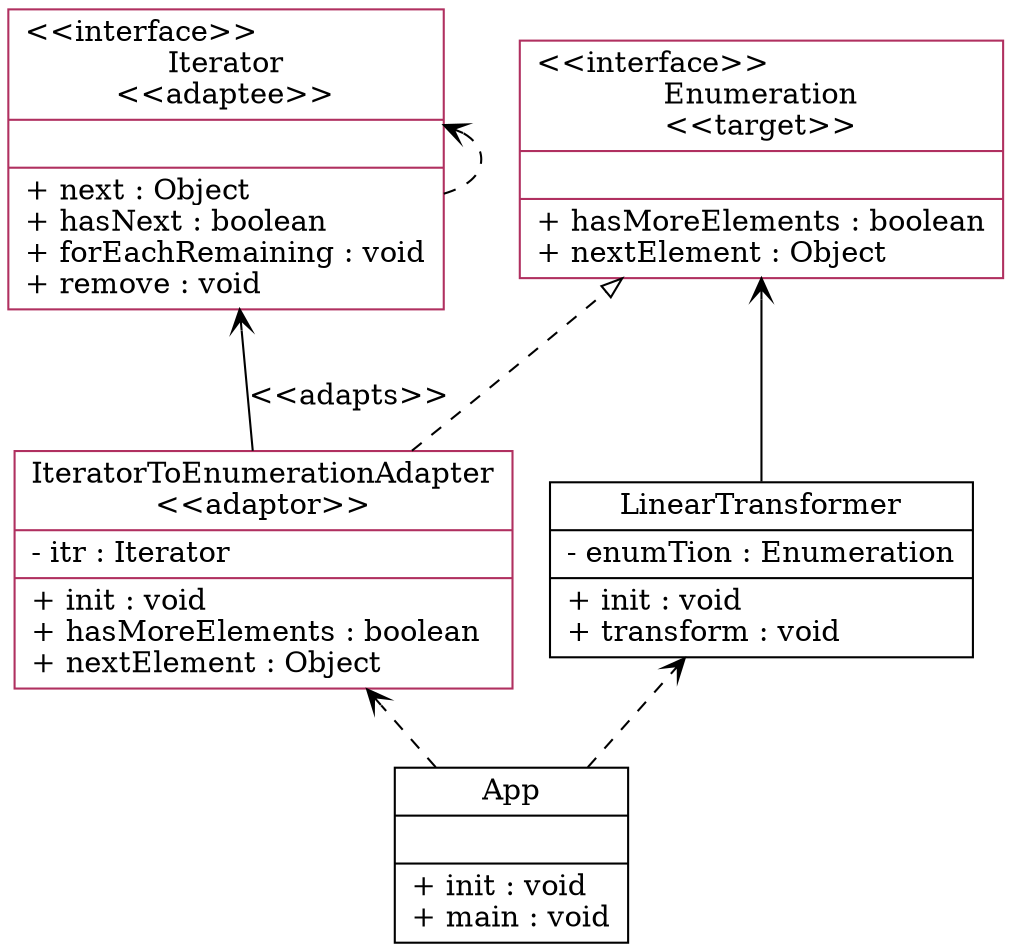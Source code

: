 digraph UML_Diagram
{
rankdir=BT;

IteratorToEnumerationAdapter [
shape = "record", color="maroon", fillcolor=white, style=filled,
label = "{IteratorToEnumerationAdapter\n\<\<adaptor\>\>\n|
- itr : Iterator\l
|+ init : void\l
+ hasMoreElements : boolean\l
+ nextElement : Object\l
}"];
IteratorToEnumerationAdapter -> Enumeration [arrowhead="onormal", style="dashed"];

App [
shape = "record", color="black", fillcolor=white, style=filled,
label = "{App\n|
|+ init : void\l
+ main : void\l
}"];

LinearTransformer [
shape = "record", color="black", fillcolor=white, style=filled,
label = "{LinearTransformer\n|
- enumTion : Enumeration\l
|+ init : void\l
+ transform : void\l
}"];

Iterator [
shape = "record", color="maroon", fillcolor=white, style=filled,
label = "{\<\<interface\>\>\lIterator\n\<\<adaptee\>\>\n||+ next : Object\l
+ hasNext : boolean\l
+ forEachRemaining : void\l
+ remove : void\l
}"];

Enumeration [
shape = "record", color="maroon", fillcolor=white, style=filled,
label = "{\<\<interface\>\>\lEnumeration\n\<\<target\>\>\n||+ hasMoreElements : boolean\l
+ nextElement : Object\l
}"];
App -> IteratorToEnumerationAdapter [label = "", arrowhead="vee", style="dashed"];
App -> LinearTransformer [label = "", arrowhead="vee", style="dashed"];
Iterator -> Iterator [label = "", arrowhead="vee", style="dashed"];
LinearTransformer -> Enumeration [label = "",arrowhead="vee", style="solid"];
IteratorToEnumerationAdapter -> Iterator [label = "\n\<\<adapts\>\>",arrowhead="vee", style="solid"];

}
